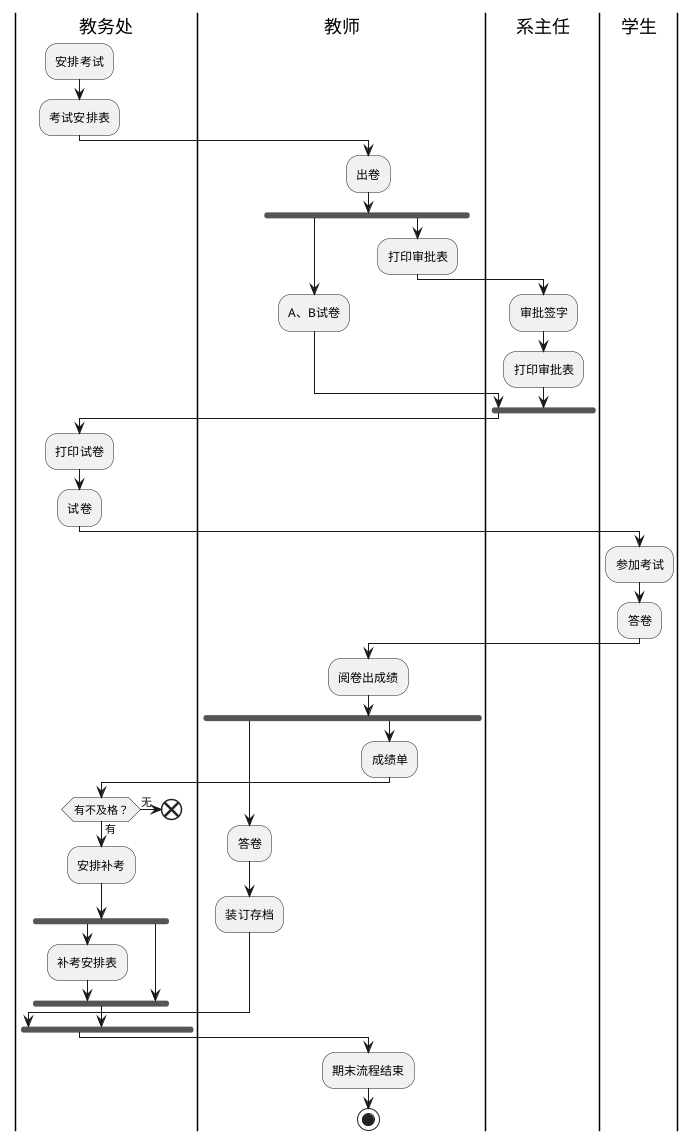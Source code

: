 @startuml
|教务处|
:安排考试;
:考试安排表;
|教师|
:出卷;
fork
:A、B试卷;
fork again
|教师|
:打印审批表;
|系主任|
:审批签字;
:打印审批表;
end fork
|教务处|
:打印试卷;
:试卷;
|学生|
:参加考试;
:答卷;
|教师|
:阅卷出成绩;
fork
:答卷;
:装订存档;
fork again
:成绩单;
|教务处|
if(有不及格？)then(有)
:安排补考;
fork
:补考安排表;
fork again
end fork
else(无)
end
endif
end fork
|教师|
:期末流程结束;
stop
@enduml
